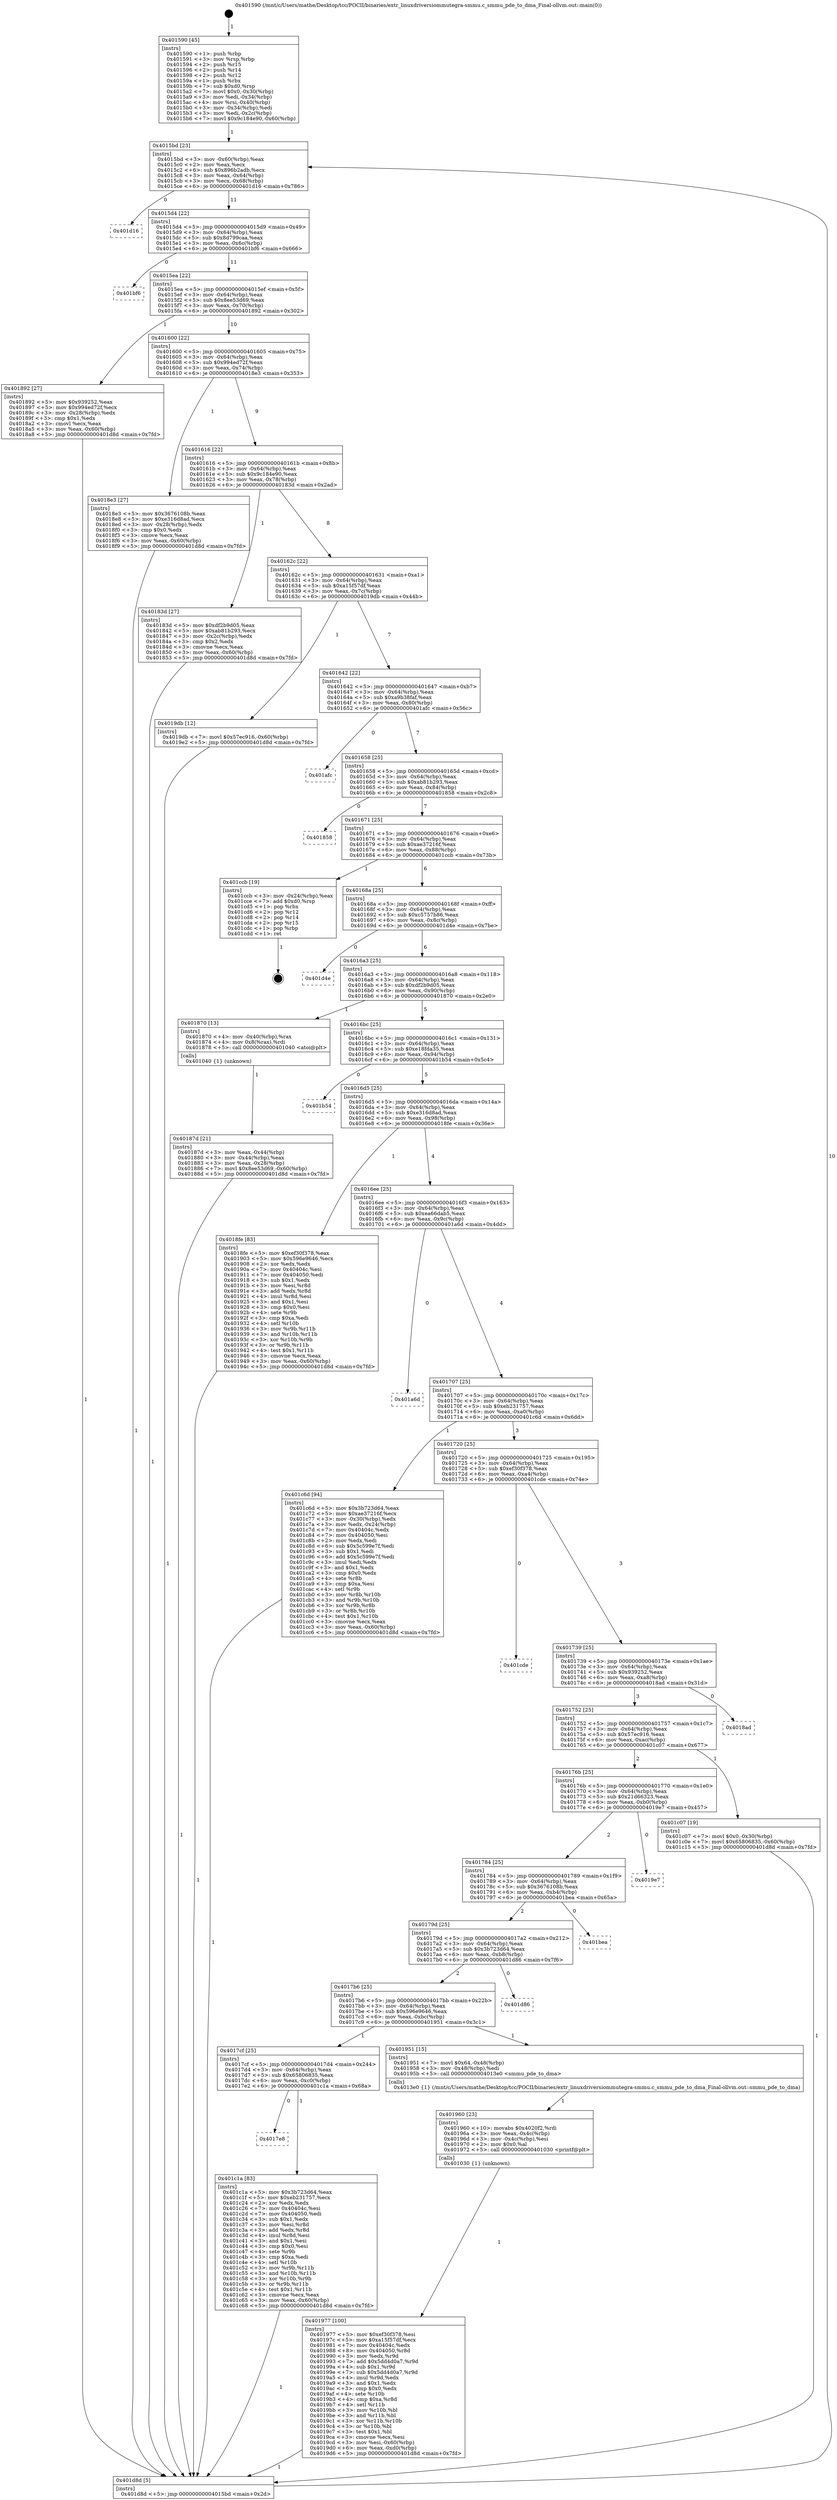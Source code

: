 digraph "0x401590" {
  label = "0x401590 (/mnt/c/Users/mathe/Desktop/tcc/POCII/binaries/extr_linuxdriversiommutegra-smmu.c_smmu_pde_to_dma_Final-ollvm.out::main(0))"
  labelloc = "t"
  node[shape=record]

  Entry [label="",width=0.3,height=0.3,shape=circle,fillcolor=black,style=filled]
  "0x4015bd" [label="{
     0x4015bd [23]\l
     | [instrs]\l
     &nbsp;&nbsp;0x4015bd \<+3\>: mov -0x60(%rbp),%eax\l
     &nbsp;&nbsp;0x4015c0 \<+2\>: mov %eax,%ecx\l
     &nbsp;&nbsp;0x4015c2 \<+6\>: sub $0x896b2adb,%ecx\l
     &nbsp;&nbsp;0x4015c8 \<+3\>: mov %eax,-0x64(%rbp)\l
     &nbsp;&nbsp;0x4015cb \<+3\>: mov %ecx,-0x68(%rbp)\l
     &nbsp;&nbsp;0x4015ce \<+6\>: je 0000000000401d16 \<main+0x786\>\l
  }"]
  "0x401d16" [label="{
     0x401d16\l
  }", style=dashed]
  "0x4015d4" [label="{
     0x4015d4 [22]\l
     | [instrs]\l
     &nbsp;&nbsp;0x4015d4 \<+5\>: jmp 00000000004015d9 \<main+0x49\>\l
     &nbsp;&nbsp;0x4015d9 \<+3\>: mov -0x64(%rbp),%eax\l
     &nbsp;&nbsp;0x4015dc \<+5\>: sub $0x8d799caa,%eax\l
     &nbsp;&nbsp;0x4015e1 \<+3\>: mov %eax,-0x6c(%rbp)\l
     &nbsp;&nbsp;0x4015e4 \<+6\>: je 0000000000401bf6 \<main+0x666\>\l
  }"]
  Exit [label="",width=0.3,height=0.3,shape=circle,fillcolor=black,style=filled,peripheries=2]
  "0x401bf6" [label="{
     0x401bf6\l
  }", style=dashed]
  "0x4015ea" [label="{
     0x4015ea [22]\l
     | [instrs]\l
     &nbsp;&nbsp;0x4015ea \<+5\>: jmp 00000000004015ef \<main+0x5f\>\l
     &nbsp;&nbsp;0x4015ef \<+3\>: mov -0x64(%rbp),%eax\l
     &nbsp;&nbsp;0x4015f2 \<+5\>: sub $0x8ee53d69,%eax\l
     &nbsp;&nbsp;0x4015f7 \<+3\>: mov %eax,-0x70(%rbp)\l
     &nbsp;&nbsp;0x4015fa \<+6\>: je 0000000000401892 \<main+0x302\>\l
  }"]
  "0x4017e8" [label="{
     0x4017e8\l
  }", style=dashed]
  "0x401892" [label="{
     0x401892 [27]\l
     | [instrs]\l
     &nbsp;&nbsp;0x401892 \<+5\>: mov $0x939252,%eax\l
     &nbsp;&nbsp;0x401897 \<+5\>: mov $0x994ed72f,%ecx\l
     &nbsp;&nbsp;0x40189c \<+3\>: mov -0x28(%rbp),%edx\l
     &nbsp;&nbsp;0x40189f \<+3\>: cmp $0x1,%edx\l
     &nbsp;&nbsp;0x4018a2 \<+3\>: cmovl %ecx,%eax\l
     &nbsp;&nbsp;0x4018a5 \<+3\>: mov %eax,-0x60(%rbp)\l
     &nbsp;&nbsp;0x4018a8 \<+5\>: jmp 0000000000401d8d \<main+0x7fd\>\l
  }"]
  "0x401600" [label="{
     0x401600 [22]\l
     | [instrs]\l
     &nbsp;&nbsp;0x401600 \<+5\>: jmp 0000000000401605 \<main+0x75\>\l
     &nbsp;&nbsp;0x401605 \<+3\>: mov -0x64(%rbp),%eax\l
     &nbsp;&nbsp;0x401608 \<+5\>: sub $0x994ed72f,%eax\l
     &nbsp;&nbsp;0x40160d \<+3\>: mov %eax,-0x74(%rbp)\l
     &nbsp;&nbsp;0x401610 \<+6\>: je 00000000004018e3 \<main+0x353\>\l
  }"]
  "0x401c1a" [label="{
     0x401c1a [83]\l
     | [instrs]\l
     &nbsp;&nbsp;0x401c1a \<+5\>: mov $0x3b723d64,%eax\l
     &nbsp;&nbsp;0x401c1f \<+5\>: mov $0xeb231757,%ecx\l
     &nbsp;&nbsp;0x401c24 \<+2\>: xor %edx,%edx\l
     &nbsp;&nbsp;0x401c26 \<+7\>: mov 0x40404c,%esi\l
     &nbsp;&nbsp;0x401c2d \<+7\>: mov 0x404050,%edi\l
     &nbsp;&nbsp;0x401c34 \<+3\>: sub $0x1,%edx\l
     &nbsp;&nbsp;0x401c37 \<+3\>: mov %esi,%r8d\l
     &nbsp;&nbsp;0x401c3a \<+3\>: add %edx,%r8d\l
     &nbsp;&nbsp;0x401c3d \<+4\>: imul %r8d,%esi\l
     &nbsp;&nbsp;0x401c41 \<+3\>: and $0x1,%esi\l
     &nbsp;&nbsp;0x401c44 \<+3\>: cmp $0x0,%esi\l
     &nbsp;&nbsp;0x401c47 \<+4\>: sete %r9b\l
     &nbsp;&nbsp;0x401c4b \<+3\>: cmp $0xa,%edi\l
     &nbsp;&nbsp;0x401c4e \<+4\>: setl %r10b\l
     &nbsp;&nbsp;0x401c52 \<+3\>: mov %r9b,%r11b\l
     &nbsp;&nbsp;0x401c55 \<+3\>: and %r10b,%r11b\l
     &nbsp;&nbsp;0x401c58 \<+3\>: xor %r10b,%r9b\l
     &nbsp;&nbsp;0x401c5b \<+3\>: or %r9b,%r11b\l
     &nbsp;&nbsp;0x401c5e \<+4\>: test $0x1,%r11b\l
     &nbsp;&nbsp;0x401c62 \<+3\>: cmovne %ecx,%eax\l
     &nbsp;&nbsp;0x401c65 \<+3\>: mov %eax,-0x60(%rbp)\l
     &nbsp;&nbsp;0x401c68 \<+5\>: jmp 0000000000401d8d \<main+0x7fd\>\l
  }"]
  "0x4018e3" [label="{
     0x4018e3 [27]\l
     | [instrs]\l
     &nbsp;&nbsp;0x4018e3 \<+5\>: mov $0x3676108b,%eax\l
     &nbsp;&nbsp;0x4018e8 \<+5\>: mov $0xe316d8ad,%ecx\l
     &nbsp;&nbsp;0x4018ed \<+3\>: mov -0x28(%rbp),%edx\l
     &nbsp;&nbsp;0x4018f0 \<+3\>: cmp $0x0,%edx\l
     &nbsp;&nbsp;0x4018f3 \<+3\>: cmove %ecx,%eax\l
     &nbsp;&nbsp;0x4018f6 \<+3\>: mov %eax,-0x60(%rbp)\l
     &nbsp;&nbsp;0x4018f9 \<+5\>: jmp 0000000000401d8d \<main+0x7fd\>\l
  }"]
  "0x401616" [label="{
     0x401616 [22]\l
     | [instrs]\l
     &nbsp;&nbsp;0x401616 \<+5\>: jmp 000000000040161b \<main+0x8b\>\l
     &nbsp;&nbsp;0x40161b \<+3\>: mov -0x64(%rbp),%eax\l
     &nbsp;&nbsp;0x40161e \<+5\>: sub $0x9c184e90,%eax\l
     &nbsp;&nbsp;0x401623 \<+3\>: mov %eax,-0x78(%rbp)\l
     &nbsp;&nbsp;0x401626 \<+6\>: je 000000000040183d \<main+0x2ad\>\l
  }"]
  "0x401977" [label="{
     0x401977 [100]\l
     | [instrs]\l
     &nbsp;&nbsp;0x401977 \<+5\>: mov $0xef30f378,%esi\l
     &nbsp;&nbsp;0x40197c \<+5\>: mov $0xa15f57df,%ecx\l
     &nbsp;&nbsp;0x401981 \<+7\>: mov 0x40404c,%edx\l
     &nbsp;&nbsp;0x401988 \<+8\>: mov 0x404050,%r8d\l
     &nbsp;&nbsp;0x401990 \<+3\>: mov %edx,%r9d\l
     &nbsp;&nbsp;0x401993 \<+7\>: add $0x5dd4d0a7,%r9d\l
     &nbsp;&nbsp;0x40199a \<+4\>: sub $0x1,%r9d\l
     &nbsp;&nbsp;0x40199e \<+7\>: sub $0x5dd4d0a7,%r9d\l
     &nbsp;&nbsp;0x4019a5 \<+4\>: imul %r9d,%edx\l
     &nbsp;&nbsp;0x4019a9 \<+3\>: and $0x1,%edx\l
     &nbsp;&nbsp;0x4019ac \<+3\>: cmp $0x0,%edx\l
     &nbsp;&nbsp;0x4019af \<+4\>: sete %r10b\l
     &nbsp;&nbsp;0x4019b3 \<+4\>: cmp $0xa,%r8d\l
     &nbsp;&nbsp;0x4019b7 \<+4\>: setl %r11b\l
     &nbsp;&nbsp;0x4019bb \<+3\>: mov %r10b,%bl\l
     &nbsp;&nbsp;0x4019be \<+3\>: and %r11b,%bl\l
     &nbsp;&nbsp;0x4019c1 \<+3\>: xor %r11b,%r10b\l
     &nbsp;&nbsp;0x4019c4 \<+3\>: or %r10b,%bl\l
     &nbsp;&nbsp;0x4019c7 \<+3\>: test $0x1,%bl\l
     &nbsp;&nbsp;0x4019ca \<+3\>: cmovne %ecx,%esi\l
     &nbsp;&nbsp;0x4019cd \<+3\>: mov %esi,-0x60(%rbp)\l
     &nbsp;&nbsp;0x4019d0 \<+6\>: mov %eax,-0xd0(%rbp)\l
     &nbsp;&nbsp;0x4019d6 \<+5\>: jmp 0000000000401d8d \<main+0x7fd\>\l
  }"]
  "0x40183d" [label="{
     0x40183d [27]\l
     | [instrs]\l
     &nbsp;&nbsp;0x40183d \<+5\>: mov $0xdf2b9d05,%eax\l
     &nbsp;&nbsp;0x401842 \<+5\>: mov $0xab81b293,%ecx\l
     &nbsp;&nbsp;0x401847 \<+3\>: mov -0x2c(%rbp),%edx\l
     &nbsp;&nbsp;0x40184a \<+3\>: cmp $0x2,%edx\l
     &nbsp;&nbsp;0x40184d \<+3\>: cmovne %ecx,%eax\l
     &nbsp;&nbsp;0x401850 \<+3\>: mov %eax,-0x60(%rbp)\l
     &nbsp;&nbsp;0x401853 \<+5\>: jmp 0000000000401d8d \<main+0x7fd\>\l
  }"]
  "0x40162c" [label="{
     0x40162c [22]\l
     | [instrs]\l
     &nbsp;&nbsp;0x40162c \<+5\>: jmp 0000000000401631 \<main+0xa1\>\l
     &nbsp;&nbsp;0x401631 \<+3\>: mov -0x64(%rbp),%eax\l
     &nbsp;&nbsp;0x401634 \<+5\>: sub $0xa15f57df,%eax\l
     &nbsp;&nbsp;0x401639 \<+3\>: mov %eax,-0x7c(%rbp)\l
     &nbsp;&nbsp;0x40163c \<+6\>: je 00000000004019db \<main+0x44b\>\l
  }"]
  "0x401d8d" [label="{
     0x401d8d [5]\l
     | [instrs]\l
     &nbsp;&nbsp;0x401d8d \<+5\>: jmp 00000000004015bd \<main+0x2d\>\l
  }"]
  "0x401590" [label="{
     0x401590 [45]\l
     | [instrs]\l
     &nbsp;&nbsp;0x401590 \<+1\>: push %rbp\l
     &nbsp;&nbsp;0x401591 \<+3\>: mov %rsp,%rbp\l
     &nbsp;&nbsp;0x401594 \<+2\>: push %r15\l
     &nbsp;&nbsp;0x401596 \<+2\>: push %r14\l
     &nbsp;&nbsp;0x401598 \<+2\>: push %r12\l
     &nbsp;&nbsp;0x40159a \<+1\>: push %rbx\l
     &nbsp;&nbsp;0x40159b \<+7\>: sub $0xd0,%rsp\l
     &nbsp;&nbsp;0x4015a2 \<+7\>: movl $0x0,-0x30(%rbp)\l
     &nbsp;&nbsp;0x4015a9 \<+3\>: mov %edi,-0x34(%rbp)\l
     &nbsp;&nbsp;0x4015ac \<+4\>: mov %rsi,-0x40(%rbp)\l
     &nbsp;&nbsp;0x4015b0 \<+3\>: mov -0x34(%rbp),%edi\l
     &nbsp;&nbsp;0x4015b3 \<+3\>: mov %edi,-0x2c(%rbp)\l
     &nbsp;&nbsp;0x4015b6 \<+7\>: movl $0x9c184e90,-0x60(%rbp)\l
  }"]
  "0x401960" [label="{
     0x401960 [23]\l
     | [instrs]\l
     &nbsp;&nbsp;0x401960 \<+10\>: movabs $0x4020f2,%rdi\l
     &nbsp;&nbsp;0x40196a \<+3\>: mov %eax,-0x4c(%rbp)\l
     &nbsp;&nbsp;0x40196d \<+3\>: mov -0x4c(%rbp),%esi\l
     &nbsp;&nbsp;0x401970 \<+2\>: mov $0x0,%al\l
     &nbsp;&nbsp;0x401972 \<+5\>: call 0000000000401030 \<printf@plt\>\l
     | [calls]\l
     &nbsp;&nbsp;0x401030 \{1\} (unknown)\l
  }"]
  "0x4019db" [label="{
     0x4019db [12]\l
     | [instrs]\l
     &nbsp;&nbsp;0x4019db \<+7\>: movl $0x57ec916,-0x60(%rbp)\l
     &nbsp;&nbsp;0x4019e2 \<+5\>: jmp 0000000000401d8d \<main+0x7fd\>\l
  }"]
  "0x401642" [label="{
     0x401642 [22]\l
     | [instrs]\l
     &nbsp;&nbsp;0x401642 \<+5\>: jmp 0000000000401647 \<main+0xb7\>\l
     &nbsp;&nbsp;0x401647 \<+3\>: mov -0x64(%rbp),%eax\l
     &nbsp;&nbsp;0x40164a \<+5\>: sub $0xa9b38faf,%eax\l
     &nbsp;&nbsp;0x40164f \<+3\>: mov %eax,-0x80(%rbp)\l
     &nbsp;&nbsp;0x401652 \<+6\>: je 0000000000401afc \<main+0x56c\>\l
  }"]
  "0x4017cf" [label="{
     0x4017cf [25]\l
     | [instrs]\l
     &nbsp;&nbsp;0x4017cf \<+5\>: jmp 00000000004017d4 \<main+0x244\>\l
     &nbsp;&nbsp;0x4017d4 \<+3\>: mov -0x64(%rbp),%eax\l
     &nbsp;&nbsp;0x4017d7 \<+5\>: sub $0x65806835,%eax\l
     &nbsp;&nbsp;0x4017dc \<+6\>: mov %eax,-0xc0(%rbp)\l
     &nbsp;&nbsp;0x4017e2 \<+6\>: je 0000000000401c1a \<main+0x68a\>\l
  }"]
  "0x401afc" [label="{
     0x401afc\l
  }", style=dashed]
  "0x401658" [label="{
     0x401658 [25]\l
     | [instrs]\l
     &nbsp;&nbsp;0x401658 \<+5\>: jmp 000000000040165d \<main+0xcd\>\l
     &nbsp;&nbsp;0x40165d \<+3\>: mov -0x64(%rbp),%eax\l
     &nbsp;&nbsp;0x401660 \<+5\>: sub $0xab81b293,%eax\l
     &nbsp;&nbsp;0x401665 \<+6\>: mov %eax,-0x84(%rbp)\l
     &nbsp;&nbsp;0x40166b \<+6\>: je 0000000000401858 \<main+0x2c8\>\l
  }"]
  "0x401951" [label="{
     0x401951 [15]\l
     | [instrs]\l
     &nbsp;&nbsp;0x401951 \<+7\>: movl $0x64,-0x48(%rbp)\l
     &nbsp;&nbsp;0x401958 \<+3\>: mov -0x48(%rbp),%edi\l
     &nbsp;&nbsp;0x40195b \<+5\>: call 00000000004013e0 \<smmu_pde_to_dma\>\l
     | [calls]\l
     &nbsp;&nbsp;0x4013e0 \{1\} (/mnt/c/Users/mathe/Desktop/tcc/POCII/binaries/extr_linuxdriversiommutegra-smmu.c_smmu_pde_to_dma_Final-ollvm.out::smmu_pde_to_dma)\l
  }"]
  "0x401858" [label="{
     0x401858\l
  }", style=dashed]
  "0x401671" [label="{
     0x401671 [25]\l
     | [instrs]\l
     &nbsp;&nbsp;0x401671 \<+5\>: jmp 0000000000401676 \<main+0xe6\>\l
     &nbsp;&nbsp;0x401676 \<+3\>: mov -0x64(%rbp),%eax\l
     &nbsp;&nbsp;0x401679 \<+5\>: sub $0xae37216f,%eax\l
     &nbsp;&nbsp;0x40167e \<+6\>: mov %eax,-0x88(%rbp)\l
     &nbsp;&nbsp;0x401684 \<+6\>: je 0000000000401ccb \<main+0x73b\>\l
  }"]
  "0x4017b6" [label="{
     0x4017b6 [25]\l
     | [instrs]\l
     &nbsp;&nbsp;0x4017b6 \<+5\>: jmp 00000000004017bb \<main+0x22b\>\l
     &nbsp;&nbsp;0x4017bb \<+3\>: mov -0x64(%rbp),%eax\l
     &nbsp;&nbsp;0x4017be \<+5\>: sub $0x596e9646,%eax\l
     &nbsp;&nbsp;0x4017c3 \<+6\>: mov %eax,-0xbc(%rbp)\l
     &nbsp;&nbsp;0x4017c9 \<+6\>: je 0000000000401951 \<main+0x3c1\>\l
  }"]
  "0x401ccb" [label="{
     0x401ccb [19]\l
     | [instrs]\l
     &nbsp;&nbsp;0x401ccb \<+3\>: mov -0x24(%rbp),%eax\l
     &nbsp;&nbsp;0x401cce \<+7\>: add $0xd0,%rsp\l
     &nbsp;&nbsp;0x401cd5 \<+1\>: pop %rbx\l
     &nbsp;&nbsp;0x401cd6 \<+2\>: pop %r12\l
     &nbsp;&nbsp;0x401cd8 \<+2\>: pop %r14\l
     &nbsp;&nbsp;0x401cda \<+2\>: pop %r15\l
     &nbsp;&nbsp;0x401cdc \<+1\>: pop %rbp\l
     &nbsp;&nbsp;0x401cdd \<+1\>: ret\l
  }"]
  "0x40168a" [label="{
     0x40168a [25]\l
     | [instrs]\l
     &nbsp;&nbsp;0x40168a \<+5\>: jmp 000000000040168f \<main+0xff\>\l
     &nbsp;&nbsp;0x40168f \<+3\>: mov -0x64(%rbp),%eax\l
     &nbsp;&nbsp;0x401692 \<+5\>: sub $0xc5757b86,%eax\l
     &nbsp;&nbsp;0x401697 \<+6\>: mov %eax,-0x8c(%rbp)\l
     &nbsp;&nbsp;0x40169d \<+6\>: je 0000000000401d4e \<main+0x7be\>\l
  }"]
  "0x401d86" [label="{
     0x401d86\l
  }", style=dashed]
  "0x401d4e" [label="{
     0x401d4e\l
  }", style=dashed]
  "0x4016a3" [label="{
     0x4016a3 [25]\l
     | [instrs]\l
     &nbsp;&nbsp;0x4016a3 \<+5\>: jmp 00000000004016a8 \<main+0x118\>\l
     &nbsp;&nbsp;0x4016a8 \<+3\>: mov -0x64(%rbp),%eax\l
     &nbsp;&nbsp;0x4016ab \<+5\>: sub $0xdf2b9d05,%eax\l
     &nbsp;&nbsp;0x4016b0 \<+6\>: mov %eax,-0x90(%rbp)\l
     &nbsp;&nbsp;0x4016b6 \<+6\>: je 0000000000401870 \<main+0x2e0\>\l
  }"]
  "0x40179d" [label="{
     0x40179d [25]\l
     | [instrs]\l
     &nbsp;&nbsp;0x40179d \<+5\>: jmp 00000000004017a2 \<main+0x212\>\l
     &nbsp;&nbsp;0x4017a2 \<+3\>: mov -0x64(%rbp),%eax\l
     &nbsp;&nbsp;0x4017a5 \<+5\>: sub $0x3b723d64,%eax\l
     &nbsp;&nbsp;0x4017aa \<+6\>: mov %eax,-0xb8(%rbp)\l
     &nbsp;&nbsp;0x4017b0 \<+6\>: je 0000000000401d86 \<main+0x7f6\>\l
  }"]
  "0x401870" [label="{
     0x401870 [13]\l
     | [instrs]\l
     &nbsp;&nbsp;0x401870 \<+4\>: mov -0x40(%rbp),%rax\l
     &nbsp;&nbsp;0x401874 \<+4\>: mov 0x8(%rax),%rdi\l
     &nbsp;&nbsp;0x401878 \<+5\>: call 0000000000401040 \<atoi@plt\>\l
     | [calls]\l
     &nbsp;&nbsp;0x401040 \{1\} (unknown)\l
  }"]
  "0x4016bc" [label="{
     0x4016bc [25]\l
     | [instrs]\l
     &nbsp;&nbsp;0x4016bc \<+5\>: jmp 00000000004016c1 \<main+0x131\>\l
     &nbsp;&nbsp;0x4016c1 \<+3\>: mov -0x64(%rbp),%eax\l
     &nbsp;&nbsp;0x4016c4 \<+5\>: sub $0xe18fda35,%eax\l
     &nbsp;&nbsp;0x4016c9 \<+6\>: mov %eax,-0x94(%rbp)\l
     &nbsp;&nbsp;0x4016cf \<+6\>: je 0000000000401b54 \<main+0x5c4\>\l
  }"]
  "0x40187d" [label="{
     0x40187d [21]\l
     | [instrs]\l
     &nbsp;&nbsp;0x40187d \<+3\>: mov %eax,-0x44(%rbp)\l
     &nbsp;&nbsp;0x401880 \<+3\>: mov -0x44(%rbp),%eax\l
     &nbsp;&nbsp;0x401883 \<+3\>: mov %eax,-0x28(%rbp)\l
     &nbsp;&nbsp;0x401886 \<+7\>: movl $0x8ee53d69,-0x60(%rbp)\l
     &nbsp;&nbsp;0x40188d \<+5\>: jmp 0000000000401d8d \<main+0x7fd\>\l
  }"]
  "0x401bea" [label="{
     0x401bea\l
  }", style=dashed]
  "0x401b54" [label="{
     0x401b54\l
  }", style=dashed]
  "0x4016d5" [label="{
     0x4016d5 [25]\l
     | [instrs]\l
     &nbsp;&nbsp;0x4016d5 \<+5\>: jmp 00000000004016da \<main+0x14a\>\l
     &nbsp;&nbsp;0x4016da \<+3\>: mov -0x64(%rbp),%eax\l
     &nbsp;&nbsp;0x4016dd \<+5\>: sub $0xe316d8ad,%eax\l
     &nbsp;&nbsp;0x4016e2 \<+6\>: mov %eax,-0x98(%rbp)\l
     &nbsp;&nbsp;0x4016e8 \<+6\>: je 00000000004018fe \<main+0x36e\>\l
  }"]
  "0x401784" [label="{
     0x401784 [25]\l
     | [instrs]\l
     &nbsp;&nbsp;0x401784 \<+5\>: jmp 0000000000401789 \<main+0x1f9\>\l
     &nbsp;&nbsp;0x401789 \<+3\>: mov -0x64(%rbp),%eax\l
     &nbsp;&nbsp;0x40178c \<+5\>: sub $0x3676108b,%eax\l
     &nbsp;&nbsp;0x401791 \<+6\>: mov %eax,-0xb4(%rbp)\l
     &nbsp;&nbsp;0x401797 \<+6\>: je 0000000000401bea \<main+0x65a\>\l
  }"]
  "0x4018fe" [label="{
     0x4018fe [83]\l
     | [instrs]\l
     &nbsp;&nbsp;0x4018fe \<+5\>: mov $0xef30f378,%eax\l
     &nbsp;&nbsp;0x401903 \<+5\>: mov $0x596e9646,%ecx\l
     &nbsp;&nbsp;0x401908 \<+2\>: xor %edx,%edx\l
     &nbsp;&nbsp;0x40190a \<+7\>: mov 0x40404c,%esi\l
     &nbsp;&nbsp;0x401911 \<+7\>: mov 0x404050,%edi\l
     &nbsp;&nbsp;0x401918 \<+3\>: sub $0x1,%edx\l
     &nbsp;&nbsp;0x40191b \<+3\>: mov %esi,%r8d\l
     &nbsp;&nbsp;0x40191e \<+3\>: add %edx,%r8d\l
     &nbsp;&nbsp;0x401921 \<+4\>: imul %r8d,%esi\l
     &nbsp;&nbsp;0x401925 \<+3\>: and $0x1,%esi\l
     &nbsp;&nbsp;0x401928 \<+3\>: cmp $0x0,%esi\l
     &nbsp;&nbsp;0x40192b \<+4\>: sete %r9b\l
     &nbsp;&nbsp;0x40192f \<+3\>: cmp $0xa,%edi\l
     &nbsp;&nbsp;0x401932 \<+4\>: setl %r10b\l
     &nbsp;&nbsp;0x401936 \<+3\>: mov %r9b,%r11b\l
     &nbsp;&nbsp;0x401939 \<+3\>: and %r10b,%r11b\l
     &nbsp;&nbsp;0x40193c \<+3\>: xor %r10b,%r9b\l
     &nbsp;&nbsp;0x40193f \<+3\>: or %r9b,%r11b\l
     &nbsp;&nbsp;0x401942 \<+4\>: test $0x1,%r11b\l
     &nbsp;&nbsp;0x401946 \<+3\>: cmovne %ecx,%eax\l
     &nbsp;&nbsp;0x401949 \<+3\>: mov %eax,-0x60(%rbp)\l
     &nbsp;&nbsp;0x40194c \<+5\>: jmp 0000000000401d8d \<main+0x7fd\>\l
  }"]
  "0x4016ee" [label="{
     0x4016ee [25]\l
     | [instrs]\l
     &nbsp;&nbsp;0x4016ee \<+5\>: jmp 00000000004016f3 \<main+0x163\>\l
     &nbsp;&nbsp;0x4016f3 \<+3\>: mov -0x64(%rbp),%eax\l
     &nbsp;&nbsp;0x4016f6 \<+5\>: sub $0xea66dab5,%eax\l
     &nbsp;&nbsp;0x4016fb \<+6\>: mov %eax,-0x9c(%rbp)\l
     &nbsp;&nbsp;0x401701 \<+6\>: je 0000000000401a6d \<main+0x4dd\>\l
  }"]
  "0x4019e7" [label="{
     0x4019e7\l
  }", style=dashed]
  "0x401a6d" [label="{
     0x401a6d\l
  }", style=dashed]
  "0x401707" [label="{
     0x401707 [25]\l
     | [instrs]\l
     &nbsp;&nbsp;0x401707 \<+5\>: jmp 000000000040170c \<main+0x17c\>\l
     &nbsp;&nbsp;0x40170c \<+3\>: mov -0x64(%rbp),%eax\l
     &nbsp;&nbsp;0x40170f \<+5\>: sub $0xeb231757,%eax\l
     &nbsp;&nbsp;0x401714 \<+6\>: mov %eax,-0xa0(%rbp)\l
     &nbsp;&nbsp;0x40171a \<+6\>: je 0000000000401c6d \<main+0x6dd\>\l
  }"]
  "0x40176b" [label="{
     0x40176b [25]\l
     | [instrs]\l
     &nbsp;&nbsp;0x40176b \<+5\>: jmp 0000000000401770 \<main+0x1e0\>\l
     &nbsp;&nbsp;0x401770 \<+3\>: mov -0x64(%rbp),%eax\l
     &nbsp;&nbsp;0x401773 \<+5\>: sub $0x21d66323,%eax\l
     &nbsp;&nbsp;0x401778 \<+6\>: mov %eax,-0xb0(%rbp)\l
     &nbsp;&nbsp;0x40177e \<+6\>: je 00000000004019e7 \<main+0x457\>\l
  }"]
  "0x401c6d" [label="{
     0x401c6d [94]\l
     | [instrs]\l
     &nbsp;&nbsp;0x401c6d \<+5\>: mov $0x3b723d64,%eax\l
     &nbsp;&nbsp;0x401c72 \<+5\>: mov $0xae37216f,%ecx\l
     &nbsp;&nbsp;0x401c77 \<+3\>: mov -0x30(%rbp),%edx\l
     &nbsp;&nbsp;0x401c7a \<+3\>: mov %edx,-0x24(%rbp)\l
     &nbsp;&nbsp;0x401c7d \<+7\>: mov 0x40404c,%edx\l
     &nbsp;&nbsp;0x401c84 \<+7\>: mov 0x404050,%esi\l
     &nbsp;&nbsp;0x401c8b \<+2\>: mov %edx,%edi\l
     &nbsp;&nbsp;0x401c8d \<+6\>: sub $0x5c599e7f,%edi\l
     &nbsp;&nbsp;0x401c93 \<+3\>: sub $0x1,%edi\l
     &nbsp;&nbsp;0x401c96 \<+6\>: add $0x5c599e7f,%edi\l
     &nbsp;&nbsp;0x401c9c \<+3\>: imul %edi,%edx\l
     &nbsp;&nbsp;0x401c9f \<+3\>: and $0x1,%edx\l
     &nbsp;&nbsp;0x401ca2 \<+3\>: cmp $0x0,%edx\l
     &nbsp;&nbsp;0x401ca5 \<+4\>: sete %r8b\l
     &nbsp;&nbsp;0x401ca9 \<+3\>: cmp $0xa,%esi\l
     &nbsp;&nbsp;0x401cac \<+4\>: setl %r9b\l
     &nbsp;&nbsp;0x401cb0 \<+3\>: mov %r8b,%r10b\l
     &nbsp;&nbsp;0x401cb3 \<+3\>: and %r9b,%r10b\l
     &nbsp;&nbsp;0x401cb6 \<+3\>: xor %r9b,%r8b\l
     &nbsp;&nbsp;0x401cb9 \<+3\>: or %r8b,%r10b\l
     &nbsp;&nbsp;0x401cbc \<+4\>: test $0x1,%r10b\l
     &nbsp;&nbsp;0x401cc0 \<+3\>: cmovne %ecx,%eax\l
     &nbsp;&nbsp;0x401cc3 \<+3\>: mov %eax,-0x60(%rbp)\l
     &nbsp;&nbsp;0x401cc6 \<+5\>: jmp 0000000000401d8d \<main+0x7fd\>\l
  }"]
  "0x401720" [label="{
     0x401720 [25]\l
     | [instrs]\l
     &nbsp;&nbsp;0x401720 \<+5\>: jmp 0000000000401725 \<main+0x195\>\l
     &nbsp;&nbsp;0x401725 \<+3\>: mov -0x64(%rbp),%eax\l
     &nbsp;&nbsp;0x401728 \<+5\>: sub $0xef30f378,%eax\l
     &nbsp;&nbsp;0x40172d \<+6\>: mov %eax,-0xa4(%rbp)\l
     &nbsp;&nbsp;0x401733 \<+6\>: je 0000000000401cde \<main+0x74e\>\l
  }"]
  "0x401c07" [label="{
     0x401c07 [19]\l
     | [instrs]\l
     &nbsp;&nbsp;0x401c07 \<+7\>: movl $0x0,-0x30(%rbp)\l
     &nbsp;&nbsp;0x401c0e \<+7\>: movl $0x65806835,-0x60(%rbp)\l
     &nbsp;&nbsp;0x401c15 \<+5\>: jmp 0000000000401d8d \<main+0x7fd\>\l
  }"]
  "0x401cde" [label="{
     0x401cde\l
  }", style=dashed]
  "0x401739" [label="{
     0x401739 [25]\l
     | [instrs]\l
     &nbsp;&nbsp;0x401739 \<+5\>: jmp 000000000040173e \<main+0x1ae\>\l
     &nbsp;&nbsp;0x40173e \<+3\>: mov -0x64(%rbp),%eax\l
     &nbsp;&nbsp;0x401741 \<+5\>: sub $0x939252,%eax\l
     &nbsp;&nbsp;0x401746 \<+6\>: mov %eax,-0xa8(%rbp)\l
     &nbsp;&nbsp;0x40174c \<+6\>: je 00000000004018ad \<main+0x31d\>\l
  }"]
  "0x401752" [label="{
     0x401752 [25]\l
     | [instrs]\l
     &nbsp;&nbsp;0x401752 \<+5\>: jmp 0000000000401757 \<main+0x1c7\>\l
     &nbsp;&nbsp;0x401757 \<+3\>: mov -0x64(%rbp),%eax\l
     &nbsp;&nbsp;0x40175a \<+5\>: sub $0x57ec916,%eax\l
     &nbsp;&nbsp;0x40175f \<+6\>: mov %eax,-0xac(%rbp)\l
     &nbsp;&nbsp;0x401765 \<+6\>: je 0000000000401c07 \<main+0x677\>\l
  }"]
  "0x4018ad" [label="{
     0x4018ad\l
  }", style=dashed]
  Entry -> "0x401590" [label=" 1"]
  "0x4015bd" -> "0x401d16" [label=" 0"]
  "0x4015bd" -> "0x4015d4" [label=" 11"]
  "0x401ccb" -> Exit [label=" 1"]
  "0x4015d4" -> "0x401bf6" [label=" 0"]
  "0x4015d4" -> "0x4015ea" [label=" 11"]
  "0x401c6d" -> "0x401d8d" [label=" 1"]
  "0x4015ea" -> "0x401892" [label=" 1"]
  "0x4015ea" -> "0x401600" [label=" 10"]
  "0x401c1a" -> "0x401d8d" [label=" 1"]
  "0x401600" -> "0x4018e3" [label=" 1"]
  "0x401600" -> "0x401616" [label=" 9"]
  "0x4017cf" -> "0x4017e8" [label=" 0"]
  "0x401616" -> "0x40183d" [label=" 1"]
  "0x401616" -> "0x40162c" [label=" 8"]
  "0x40183d" -> "0x401d8d" [label=" 1"]
  "0x401590" -> "0x4015bd" [label=" 1"]
  "0x401d8d" -> "0x4015bd" [label=" 10"]
  "0x4017cf" -> "0x401c1a" [label=" 1"]
  "0x40162c" -> "0x4019db" [label=" 1"]
  "0x40162c" -> "0x401642" [label=" 7"]
  "0x401c07" -> "0x401d8d" [label=" 1"]
  "0x401642" -> "0x401afc" [label=" 0"]
  "0x401642" -> "0x401658" [label=" 7"]
  "0x4019db" -> "0x401d8d" [label=" 1"]
  "0x401658" -> "0x401858" [label=" 0"]
  "0x401658" -> "0x401671" [label=" 7"]
  "0x401977" -> "0x401d8d" [label=" 1"]
  "0x401671" -> "0x401ccb" [label=" 1"]
  "0x401671" -> "0x40168a" [label=" 6"]
  "0x401951" -> "0x401960" [label=" 1"]
  "0x40168a" -> "0x401d4e" [label=" 0"]
  "0x40168a" -> "0x4016a3" [label=" 6"]
  "0x4017b6" -> "0x4017cf" [label=" 1"]
  "0x4016a3" -> "0x401870" [label=" 1"]
  "0x4016a3" -> "0x4016bc" [label=" 5"]
  "0x401870" -> "0x40187d" [label=" 1"]
  "0x40187d" -> "0x401d8d" [label=" 1"]
  "0x401892" -> "0x401d8d" [label=" 1"]
  "0x4018e3" -> "0x401d8d" [label=" 1"]
  "0x401960" -> "0x401977" [label=" 1"]
  "0x4016bc" -> "0x401b54" [label=" 0"]
  "0x4016bc" -> "0x4016d5" [label=" 5"]
  "0x40179d" -> "0x4017b6" [label=" 2"]
  "0x4016d5" -> "0x4018fe" [label=" 1"]
  "0x4016d5" -> "0x4016ee" [label=" 4"]
  "0x4018fe" -> "0x401d8d" [label=" 1"]
  "0x4017b6" -> "0x401951" [label=" 1"]
  "0x4016ee" -> "0x401a6d" [label=" 0"]
  "0x4016ee" -> "0x401707" [label=" 4"]
  "0x401784" -> "0x40179d" [label=" 2"]
  "0x401707" -> "0x401c6d" [label=" 1"]
  "0x401707" -> "0x401720" [label=" 3"]
  "0x40179d" -> "0x401d86" [label=" 0"]
  "0x401720" -> "0x401cde" [label=" 0"]
  "0x401720" -> "0x401739" [label=" 3"]
  "0x40176b" -> "0x401784" [label=" 2"]
  "0x401739" -> "0x4018ad" [label=" 0"]
  "0x401739" -> "0x401752" [label=" 3"]
  "0x40176b" -> "0x4019e7" [label=" 0"]
  "0x401752" -> "0x401c07" [label=" 1"]
  "0x401752" -> "0x40176b" [label=" 2"]
  "0x401784" -> "0x401bea" [label=" 0"]
}
